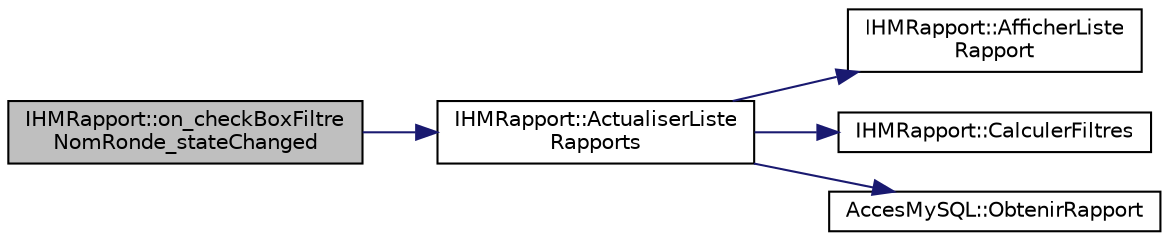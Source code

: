 digraph "IHMRapport::on_checkBoxFiltreNomRonde_stateChanged"
{
 // LATEX_PDF_SIZE
  edge [fontname="Helvetica",fontsize="10",labelfontname="Helvetica",labelfontsize="10"];
  node [fontname="Helvetica",fontsize="10",shape=record];
  rankdir="LR";
  Node1 [label="IHMRapport::on_checkBoxFiltre\lNomRonde_stateChanged",height=0.2,width=0.4,color="black", fillcolor="grey75", style="filled", fontcolor="black",tooltip=" "];
  Node1 -> Node2 [color="midnightblue",fontsize="10",style="solid",fontname="Helvetica"];
  Node2 [label="IHMRapport::ActualiserListe\lRapports",height=0.2,width=0.4,color="black", fillcolor="white", style="filled",URL="$class_i_h_m_rapport.html#a46ea3a67d11342647ce60ad28069c4c5",tooltip=" "];
  Node2 -> Node3 [color="midnightblue",fontsize="10",style="solid",fontname="Helvetica"];
  Node3 [label="IHMRapport::AfficherListe\lRapport",height=0.2,width=0.4,color="black", fillcolor="white", style="filled",URL="$class_i_h_m_rapport.html#ab41156d292a4d839ef62aa3257d77cea",tooltip=" "];
  Node2 -> Node4 [color="midnightblue",fontsize="10",style="solid",fontname="Helvetica"];
  Node4 [label="IHMRapport::CalculerFiltres",height=0.2,width=0.4,color="black", fillcolor="white", style="filled",URL="$class_i_h_m_rapport.html#a846aeed82d360307a585d9eff3dfd1b4",tooltip=" "];
  Node2 -> Node5 [color="midnightblue",fontsize="10",style="solid",fontname="Helvetica"];
  Node5 [label="AccesMySQL::ObtenirRapport",height=0.2,width=0.4,color="black", fillcolor="white", style="filled",URL="$class_acces_my_s_q_l.html#abad1dd8d0e0c11c25e4085dacde2f3b1",tooltip=" "];
}
